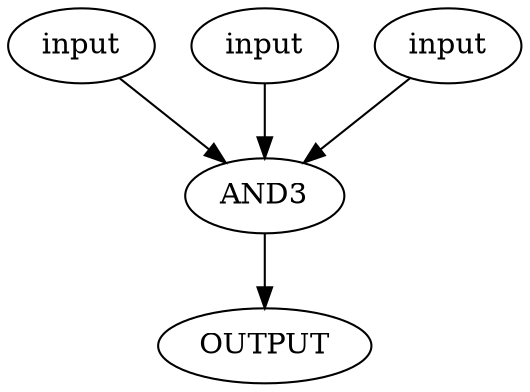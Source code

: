 digraph testand3 {
    A [label="input"];
    B [label="input"];
    C [label="input"];
    GATE [label="AND3"];
    O [label="OUTPUT"];
    A->GATE->O;
    B->GATE;
    C->GATE;
}